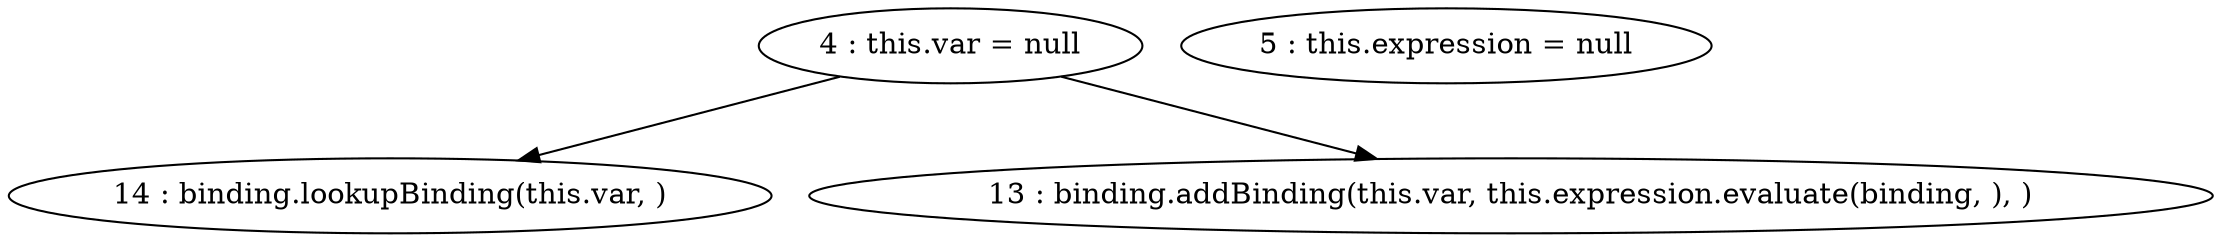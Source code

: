 digraph G {
"4 : this.var = null"
"4 : this.var = null" -> "14 : binding.lookupBinding(this.var, )"
"4 : this.var = null" -> "13 : binding.addBinding(this.var, this.expression.evaluate(binding, ), )"
"5 : this.expression = null"
"13 : binding.addBinding(this.var, this.expression.evaluate(binding, ), )"
"14 : binding.lookupBinding(this.var, )"
}